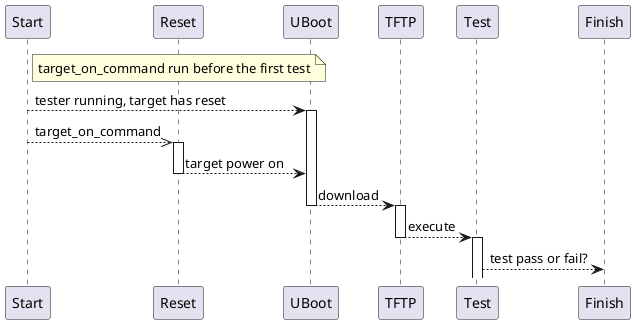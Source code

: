 '
' Tester TFTP Sequence 1:
'
'  Pass and Fail
'
' Copyright (c) 2018 Chris Johns <chrisj@rtems.org>
' All rights reserved.
'
@startuml

 participant Start
 participant Reset
 participant UBoot
 participant TFTP
 participant Test
 participant Finish

 note right of Start: target_on_command run before the first test

 Start --> UBoot: tester running, target has reset
 activate UBoot
 Start -->> Reset: target_on_command
 activate Reset
 Reset --> UBoot: target power on
 deactivate Reset
 UBoot --> TFTP: download
 deactivate UBoot
 activate TFTP
 TFTP --> Test: execute
 deactivate TFTP
 activate Test
 Test --> Finish: test pass or fail?
 deactivate TFTP

@enduml
